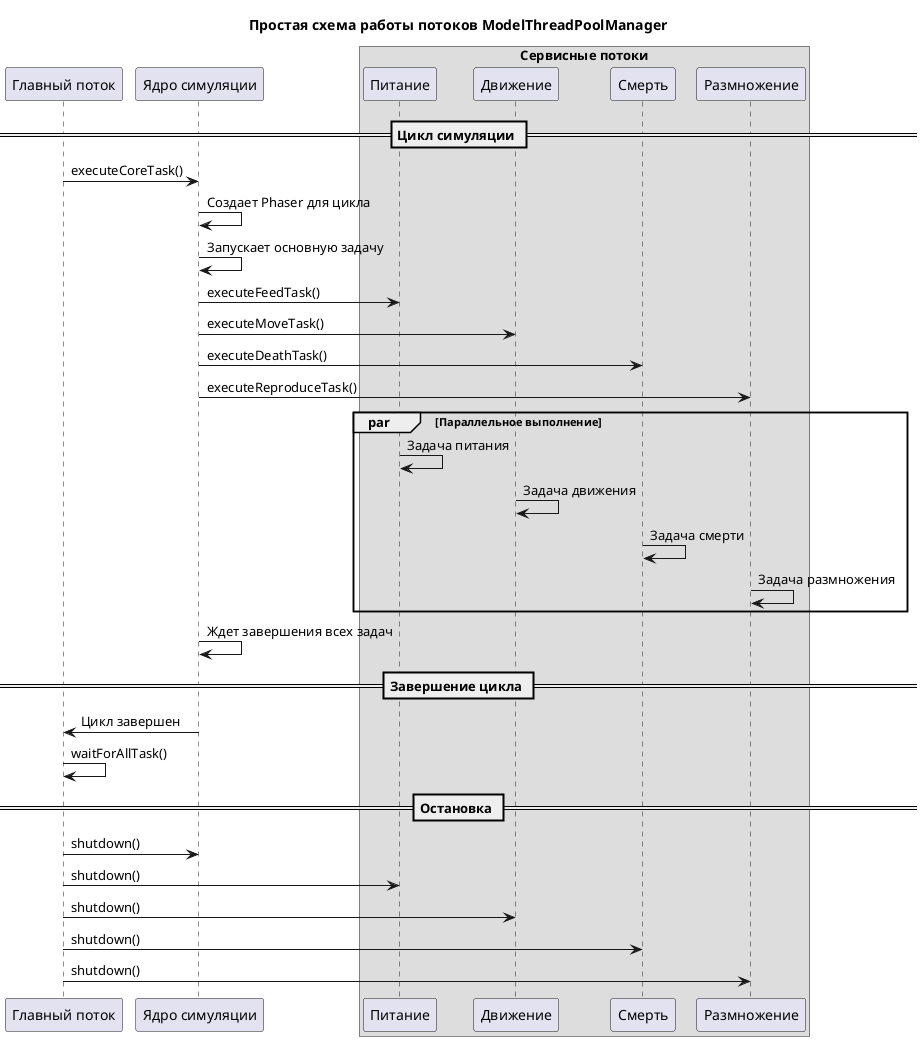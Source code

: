 plantuml
@startuml
title Простая схема работы потоков ModelThreadPoolManager

participant "Главный поток" as Main
participant "Ядро симуляции" as Core
box "Сервисные потоки"
participant "Питание" as Feed
participant "Движение" as Move
participant "Смерть" as Death
participant "Размножение" as Reproduce
end box

== Цикл симуляции ==

Main -> Core: executeCoreTask()
Core -> Core: Создает Phaser для цикла
Core -> Core: Запускает основную задачу

Core -> Feed: executeFeedTask()
Core -> Move: executeMoveTask()
Core -> Death: executeDeathTask()
Core -> Reproduce: executeReproduceTask()

par Параллельное выполнение
    Feed -> Feed: Задача питания
    Move -> Move: Задача движения
    Death -> Death: Задача смерти
    Reproduce -> Reproduce: Задача размножения
end

Core -> Core: Ждет завершения всех задач

== Завершение цикла ==

Core -> Main: Цикл завершен
Main -> Main: waitForAllTask()

== Остановка ==
Main -> Core: shutdown()
Main -> Feed: shutdown()
Main -> Move: shutdown()
Main -> Death: shutdown()
Main -> Reproduce: shutdown()

@enduml